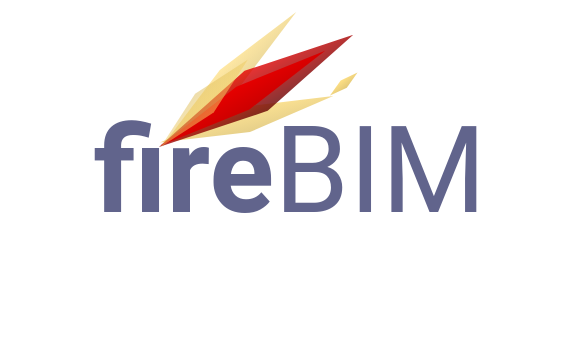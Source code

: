 <mxfile version="24.2.8" type="github">
  <diagram name="Page-1" id="yCLUhUMAK_bQhqEhtBPT">
    <mxGraphModel dx="683" dy="430" grid="1" gridSize="10" guides="1" tooltips="1" connect="1" arrows="1" fold="1" page="1" pageScale="1" pageWidth="850" pageHeight="1100" math="0" shadow="0">
      <root>
        <mxCell id="0" />
        <mxCell id="1" parent="0" />
        <mxCell id="PgLd9Q0U_MlhC45jrnBZ-1" value="&lt;font face=&quot;Roboto&quot; data-font-src=&quot;https://fonts.googleapis.com/css?family=Roboto&quot; color=&quot;#61648c&quot;&gt;&lt;b&gt;fire&lt;/b&gt;&lt;font style=&quot;&quot; data-font-src=&quot;https://github.com/xz/fonts/blob/master/serve/space-mono.css&quot;&gt;BIM&lt;/font&gt;&lt;/font&gt;" style="text;html=1;align=center;verticalAlign=middle;whiteSpace=wrap;rounded=0;fontSize=60;fontFamily=Helvetica;labelBorderColor=none;textShadow=0;spacingTop=0;spacing=0;horizontal=1;textDirection=ltr;movable=1;resizable=1;rotatable=1;deletable=1;editable=1;locked=0;connectable=1;" vertex="1" parent="1">
          <mxGeometry x="210" y="230" width="290" height="170" as="geometry" />
        </mxCell>
        <mxCell id="PgLd9Q0U_MlhC45jrnBZ-7" value="" style="rhombus;whiteSpace=wrap;html=1;rounded=0;arcSize=50;rotation=-45;fillStyle=solid;fillColor=#FFD966;strokeColor=none;gradientColor=#DBBB58;opacity=60;" vertex="1" parent="1">
          <mxGeometry x="277.071" y="263.071" width="94.952" height="13.11" as="geometry" />
        </mxCell>
        <mxCell id="PgLd9Q0U_MlhC45jrnBZ-6" value="" style="rhombus;whiteSpace=wrap;html=1;rounded=0;arcSize=50;rotation=-15;fillStyle=solid;fillColor=#FFD966;strokeColor=none;gradientColor=#DBBB58;opacity=70;" vertex="1" parent="1">
          <mxGeometry x="288.379" y="283.121" width="89.773" height="13.11" as="geometry" />
        </mxCell>
        <mxCell id="PgLd9Q0U_MlhC45jrnBZ-5" value="" style="rhombus;whiteSpace=wrap;html=1;rounded=0;arcSize=50;rotation=-30;fillStyle=solid;fillColor=#E60000;strokeColor=none;gradientColor=#630000;opacity=80;" vertex="1" parent="1">
          <mxGeometry x="281.957" y="263.842" width="112.216" height="23.135" as="geometry" />
        </mxCell>
        <mxCell id="PgLd9Q0U_MlhC45jrnBZ-8" value="" style="rhombus;whiteSpace=wrap;html=1;rounded=0;arcSize=50;rotation=-30;fillStyle=solid;fillColor=#E60000;strokeColor=none;gradientColor=#CC0000;" vertex="1" parent="1">
          <mxGeometry x="283.977" y="272.495" width="94.952" height="13.11" as="geometry" />
        </mxCell>
        <mxCell id="PgLd9Q0U_MlhC45jrnBZ-9" value="" style="rhombus;whiteSpace=wrap;html=1;rounded=0;arcSize=50;rotation=-45;fillStyle=solid;fillColor=#FFD966;strokeColor=none;gradientColor=#DBBB58;opacity=50;direction=west;" vertex="1" parent="1">
          <mxGeometry x="281.405" y="275.001" width="61.581" height="13.11" as="geometry" />
        </mxCell>
        <mxCell id="PgLd9Q0U_MlhC45jrnBZ-11" value="" style="rhombus;whiteSpace=wrap;html=1;rounded=0;arcSize=50;rotation=-40;fillStyle=solid;fillColor=#FFD966;strokeColor=none;gradientColor=#DBBB58;opacity=80;" vertex="1" parent="1">
          <mxGeometry x="372.89" y="269.64" width="17.98" height="4.77" as="geometry" />
        </mxCell>
      </root>
    </mxGraphModel>
  </diagram>
</mxfile>

